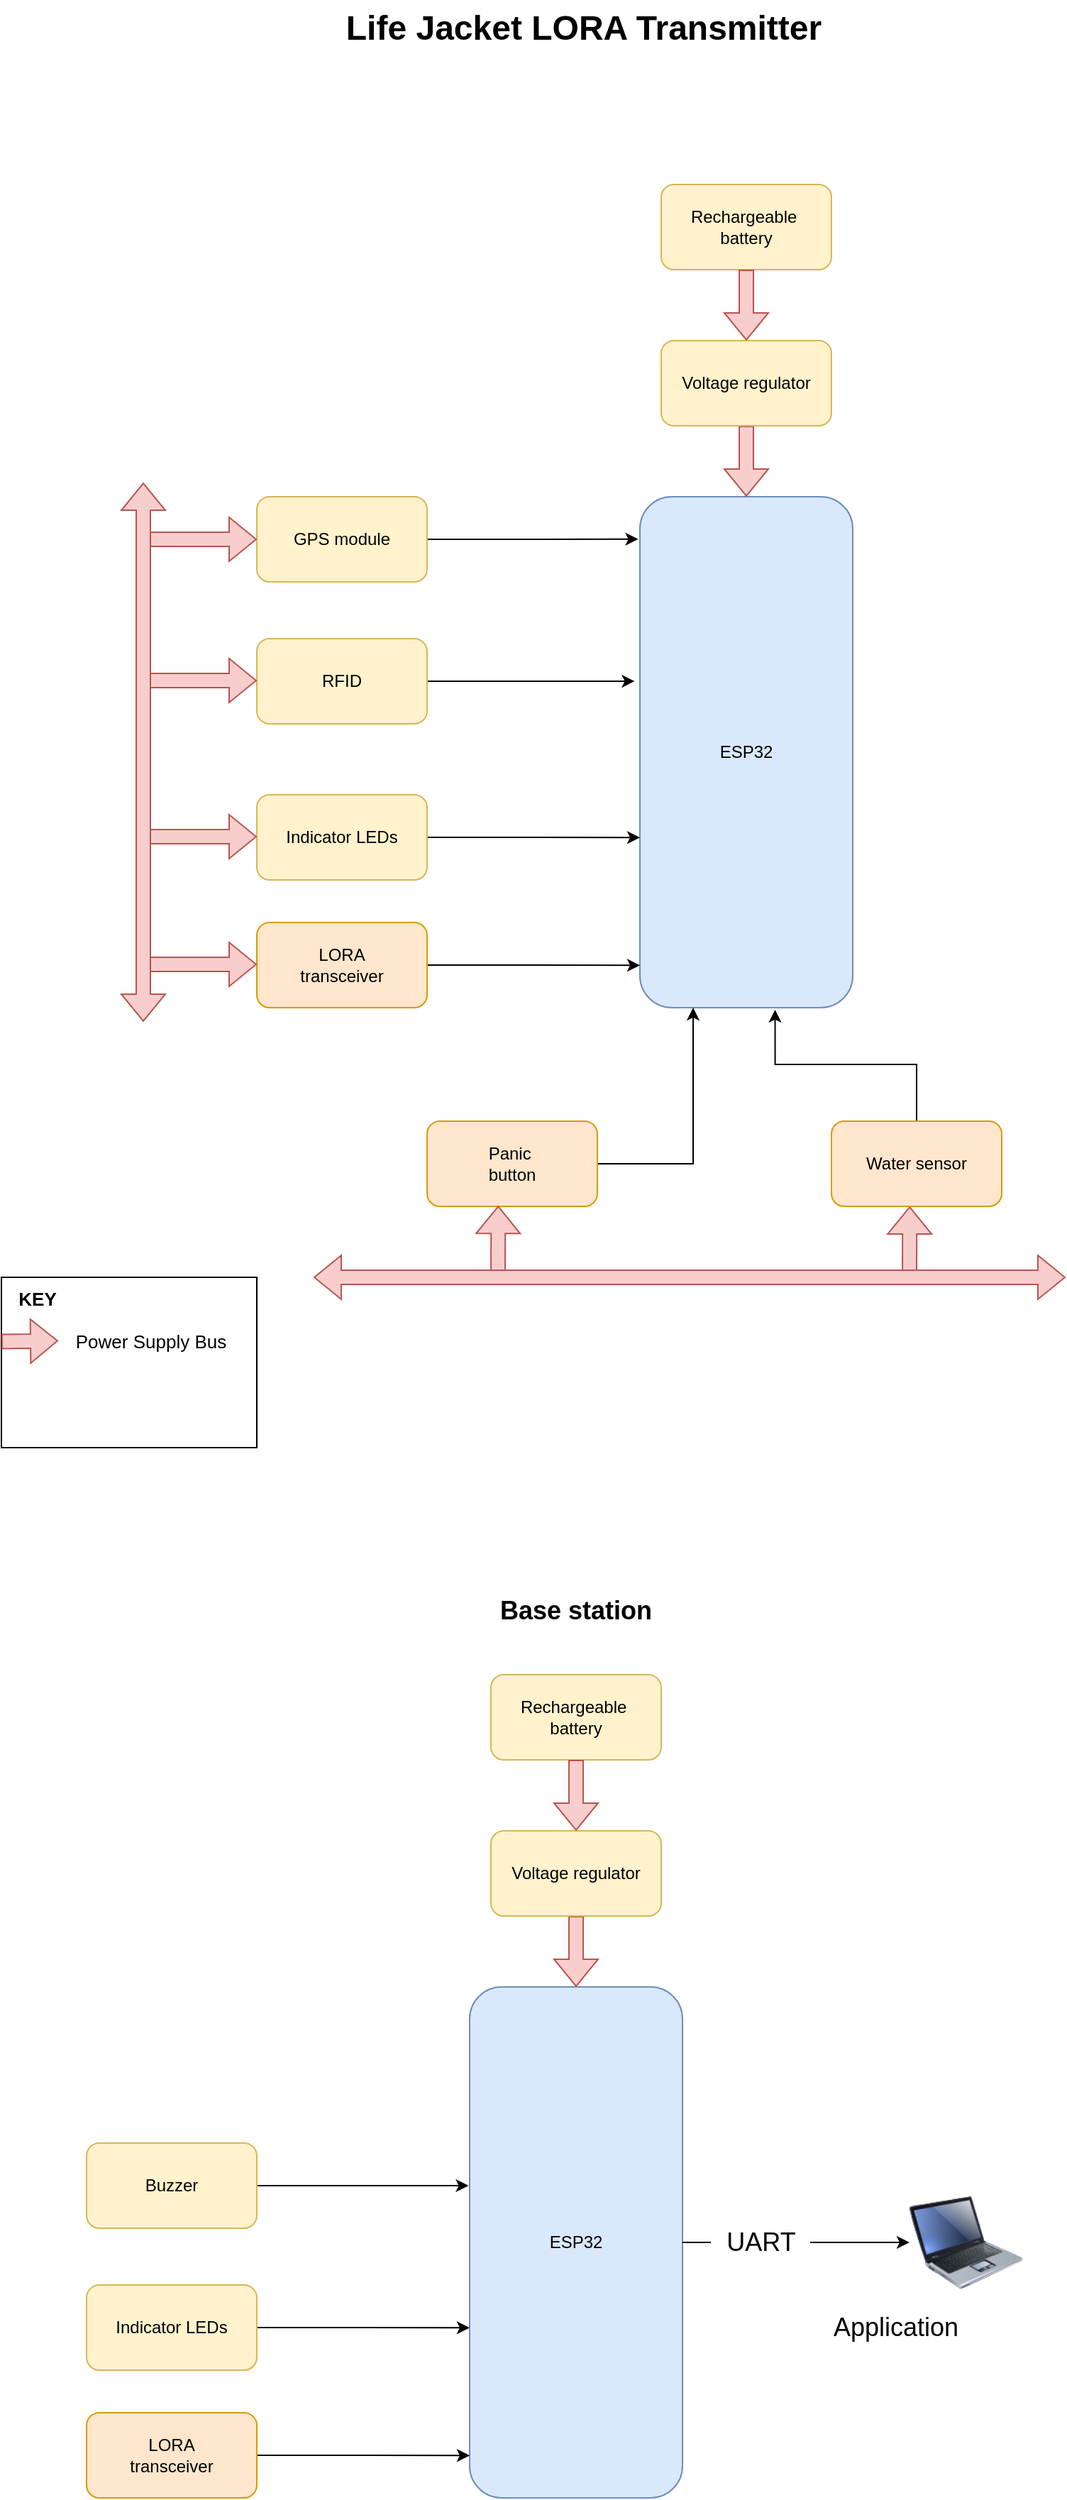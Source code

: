 <mxfile version="20.8.16" type="device"><diagram name="Page-1" id="3ecE0zmnim1xLubwZYuV"><mxGraphModel dx="913" dy="656" grid="1" gridSize="10" guides="1" tooltips="1" connect="1" arrows="1" fold="1" page="1" pageScale="1" pageWidth="850" pageHeight="1100" math="0" shadow="0"><root><mxCell id="0"/><mxCell id="1" parent="0"/><mxCell id="fuAw0lepp7Nw_24MzPjl-36" value="" style="rounded=0;whiteSpace=wrap;html=1;glass=0;sketch=0;fontSize=13;" vertex="1" parent="1"><mxGeometry x="40" y="950" width="180" height="120" as="geometry"/></mxCell><mxCell id="fuAw0lepp7Nw_24MzPjl-30" value="" style="shape=flexArrow;endArrow=classic;html=1;rounded=0;fillColor=#f8cecc;strokeColor=#b85450;entryX=0.418;entryY=0.993;entryDx=0;entryDy=0;entryPerimeter=0;" edge="1" parent="1"><mxGeometry width="50" height="50" relative="1" as="geometry"><mxPoint x="680" y="950.42" as="sourcePoint"/><mxPoint x="680.16" y="900.0" as="targetPoint"/></mxGeometry></mxCell><mxCell id="fuAw0lepp7Nw_24MzPjl-1" value="ESP32" style="rounded=1;whiteSpace=wrap;html=1;fillColor=#dae8fc;strokeColor=#6c8ebf;" vertex="1" parent="1"><mxGeometry x="490" y="400" width="150" height="360" as="geometry"/></mxCell><mxCell id="fuAw0lepp7Nw_24MzPjl-6" style="edgeStyle=orthogonalEdgeStyle;rounded=0;orthogonalLoop=1;jettySize=auto;html=1;entryX=-0.008;entryY=0.083;entryDx=0;entryDy=0;entryPerimeter=0;" edge="1" parent="1" source="fuAw0lepp7Nw_24MzPjl-2" target="fuAw0lepp7Nw_24MzPjl-1"><mxGeometry relative="1" as="geometry"/></mxCell><mxCell id="fuAw0lepp7Nw_24MzPjl-2" value="GPS module" style="rounded=1;whiteSpace=wrap;html=1;fillColor=#fff2cc;strokeColor=#d6b656;" vertex="1" parent="1"><mxGeometry x="220" y="400" width="120" height="60" as="geometry"/></mxCell><mxCell id="fuAw0lepp7Nw_24MzPjl-7" style="edgeStyle=orthogonalEdgeStyle;rounded=0;orthogonalLoop=1;jettySize=auto;html=1;entryX=-0.025;entryY=0.361;entryDx=0;entryDy=0;entryPerimeter=0;" edge="1" parent="1" source="fuAw0lepp7Nw_24MzPjl-3" target="fuAw0lepp7Nw_24MzPjl-1"><mxGeometry relative="1" as="geometry"/></mxCell><mxCell id="fuAw0lepp7Nw_24MzPjl-3" value="RFID" style="rounded=1;whiteSpace=wrap;html=1;fillColor=#fff2cc;strokeColor=#d6b656;" vertex="1" parent="1"><mxGeometry x="220" y="500" width="120" height="60" as="geometry"/></mxCell><mxCell id="fuAw0lepp7Nw_24MzPjl-8" style="edgeStyle=orthogonalEdgeStyle;rounded=0;orthogonalLoop=1;jettySize=auto;html=1;entryX=0;entryY=0.667;entryDx=0;entryDy=0;entryPerimeter=0;" edge="1" parent="1" source="fuAw0lepp7Nw_24MzPjl-4" target="fuAw0lepp7Nw_24MzPjl-1"><mxGeometry relative="1" as="geometry"/></mxCell><mxCell id="fuAw0lepp7Nw_24MzPjl-4" value="Indicator LEDs" style="rounded=1;whiteSpace=wrap;html=1;fillColor=#fff2cc;strokeColor=#d6b656;" vertex="1" parent="1"><mxGeometry x="220" y="610" width="120" height="60" as="geometry"/></mxCell><mxCell id="fuAw0lepp7Nw_24MzPjl-10" style="edgeStyle=orthogonalEdgeStyle;rounded=0;orthogonalLoop=1;jettySize=auto;html=1;entryX=0;entryY=0.917;entryDx=0;entryDy=0;entryPerimeter=0;" edge="1" parent="1" source="fuAw0lepp7Nw_24MzPjl-5" target="fuAw0lepp7Nw_24MzPjl-1"><mxGeometry relative="1" as="geometry"/></mxCell><mxCell id="fuAw0lepp7Nw_24MzPjl-5" value="LORA &lt;br&gt;transceiver" style="rounded=1;whiteSpace=wrap;html=1;fillColor=#ffe6cc;strokeColor=#d79b00;" vertex="1" parent="1"><mxGeometry x="220" y="700" width="120" height="60" as="geometry"/></mxCell><mxCell id="fuAw0lepp7Nw_24MzPjl-12" value="Rechargeable&amp;nbsp;&lt;br&gt;battery" style="rounded=1;whiteSpace=wrap;html=1;fillColor=#fff2cc;strokeColor=#d6b656;" vertex="1" parent="1"><mxGeometry x="505" y="180" width="120" height="60" as="geometry"/></mxCell><mxCell id="fuAw0lepp7Nw_24MzPjl-15" style="edgeStyle=orthogonalEdgeStyle;rounded=0;orthogonalLoop=1;jettySize=auto;html=1;entryX=0.5;entryY=0;entryDx=0;entryDy=0;shape=flexArrow;fillColor=#f8cecc;strokeColor=#b85450;" edge="1" parent="1" source="fuAw0lepp7Nw_24MzPjl-13" target="fuAw0lepp7Nw_24MzPjl-1"><mxGeometry relative="1" as="geometry"/></mxCell><mxCell id="fuAw0lepp7Nw_24MzPjl-13" value="Voltage regulator" style="rounded=1;whiteSpace=wrap;html=1;fillColor=#fff2cc;strokeColor=#d6b656;" vertex="1" parent="1"><mxGeometry x="505" y="290" width="120" height="60" as="geometry"/></mxCell><mxCell id="fuAw0lepp7Nw_24MzPjl-17" value="" style="shape=flexArrow;endArrow=classic;html=1;rounded=0;exitX=0.5;exitY=1;exitDx=0;exitDy=0;fillColor=#f8cecc;strokeColor=#b85450;" edge="1" parent="1" source="fuAw0lepp7Nw_24MzPjl-12" target="fuAw0lepp7Nw_24MzPjl-13"><mxGeometry width="50" height="50" relative="1" as="geometry"><mxPoint x="500" y="520" as="sourcePoint"/><mxPoint x="550" y="470" as="targetPoint"/></mxGeometry></mxCell><mxCell id="fuAw0lepp7Nw_24MzPjl-18" value="" style="shape=flexArrow;endArrow=classic;html=1;rounded=0;fillColor=#f8cecc;strokeColor=#b85450;entryX=0;entryY=0.5;entryDx=0;entryDy=0;" edge="1" parent="1" target="fuAw0lepp7Nw_24MzPjl-2"><mxGeometry width="50" height="50" relative="1" as="geometry"><mxPoint x="140" y="430" as="sourcePoint"/><mxPoint x="280.5" y="400" as="targetPoint"/></mxGeometry></mxCell><mxCell id="fuAw0lepp7Nw_24MzPjl-19" value="" style="shape=flexArrow;endArrow=classic;html=1;rounded=0;fillColor=#f8cecc;strokeColor=#b85450;entryX=0;entryY=0.5;entryDx=0;entryDy=0;" edge="1" parent="1"><mxGeometry width="50" height="50" relative="1" as="geometry"><mxPoint x="140" y="529.5" as="sourcePoint"/><mxPoint x="220" y="529.5" as="targetPoint"/></mxGeometry></mxCell><mxCell id="fuAw0lepp7Nw_24MzPjl-20" value="" style="shape=flexArrow;endArrow=classic;html=1;rounded=0;fillColor=#f8cecc;strokeColor=#b85450;entryX=0;entryY=0.5;entryDx=0;entryDy=0;" edge="1" parent="1"><mxGeometry width="50" height="50" relative="1" as="geometry"><mxPoint x="140" y="639.5" as="sourcePoint"/><mxPoint x="220" y="639.5" as="targetPoint"/></mxGeometry></mxCell><mxCell id="fuAw0lepp7Nw_24MzPjl-21" value="" style="shape=flexArrow;endArrow=classic;html=1;rounded=0;fillColor=#f8cecc;strokeColor=#b85450;entryX=0;entryY=0.5;entryDx=0;entryDy=0;" edge="1" parent="1"><mxGeometry width="50" height="50" relative="1" as="geometry"><mxPoint x="140" y="729.5" as="sourcePoint"/><mxPoint x="220" y="729.5" as="targetPoint"/></mxGeometry></mxCell><mxCell id="fuAw0lepp7Nw_24MzPjl-22" value="" style="shape=flexArrow;endArrow=classic;startArrow=classic;html=1;rounded=0;fillColor=#f8cecc;strokeColor=#b85450;" edge="1" parent="1"><mxGeometry width="100" height="100" relative="1" as="geometry"><mxPoint x="140" y="770" as="sourcePoint"/><mxPoint x="140" y="390" as="targetPoint"/></mxGeometry></mxCell><mxCell id="fuAw0lepp7Nw_24MzPjl-23" value="Life Jacket LORA Transmitter" style="text;strokeColor=none;fillColor=none;html=1;fontSize=24;fontStyle=1;verticalAlign=middle;align=center;" vertex="1" parent="1"><mxGeometry x="400" y="50" width="100" height="40" as="geometry"/></mxCell><mxCell id="fuAw0lepp7Nw_24MzPjl-25" style="edgeStyle=orthogonalEdgeStyle;rounded=0;orthogonalLoop=1;jettySize=auto;html=1;entryX=0.25;entryY=1;entryDx=0;entryDy=0;" edge="1" parent="1" source="fuAw0lepp7Nw_24MzPjl-24" target="fuAw0lepp7Nw_24MzPjl-1"><mxGeometry relative="1" as="geometry"/></mxCell><mxCell id="fuAw0lepp7Nw_24MzPjl-24" value="Panic&amp;nbsp;&lt;br&gt;button" style="rounded=1;whiteSpace=wrap;html=1;fillColor=#ffe6cc;strokeColor=#d79b00;" vertex="1" parent="1"><mxGeometry x="340" y="840" width="120" height="60" as="geometry"/></mxCell><mxCell id="fuAw0lepp7Nw_24MzPjl-27" style="edgeStyle=orthogonalEdgeStyle;rounded=0;orthogonalLoop=1;jettySize=auto;html=1;entryX=0.635;entryY=1.004;entryDx=0;entryDy=0;entryPerimeter=0;" edge="1" parent="1" source="fuAw0lepp7Nw_24MzPjl-26" target="fuAw0lepp7Nw_24MzPjl-1"><mxGeometry relative="1" as="geometry"/></mxCell><mxCell id="fuAw0lepp7Nw_24MzPjl-26" value="Water sensor" style="rounded=1;whiteSpace=wrap;html=1;fillColor=#ffe6cc;strokeColor=#d79b00;" vertex="1" parent="1"><mxGeometry x="625" y="840" width="120" height="60" as="geometry"/></mxCell><mxCell id="fuAw0lepp7Nw_24MzPjl-29" value="" style="shape=flexArrow;endArrow=classic;html=1;rounded=0;fillColor=#f8cecc;strokeColor=#b85450;entryX=0.418;entryY=0.993;entryDx=0;entryDy=0;entryPerimeter=0;" edge="1" parent="1" target="fuAw0lepp7Nw_24MzPjl-24"><mxGeometry width="50" height="50" relative="1" as="geometry"><mxPoint x="390" y="950" as="sourcePoint"/><mxPoint x="460" y="940" as="targetPoint"/></mxGeometry></mxCell><mxCell id="fuAw0lepp7Nw_24MzPjl-28" value="" style="shape=flexArrow;endArrow=classic;startArrow=classic;html=1;rounded=0;fillColor=#f8cecc;strokeColor=#b85450;" edge="1" parent="1"><mxGeometry width="100" height="100" relative="1" as="geometry"><mxPoint x="790" y="950" as="sourcePoint"/><mxPoint x="260" y="950" as="targetPoint"/></mxGeometry></mxCell><mxCell id="fuAw0lepp7Nw_24MzPjl-32" value="" style="shape=flexArrow;endArrow=classic;html=1;rounded=0;fillColor=#f8cecc;strokeColor=#b85450;" edge="1" parent="1"><mxGeometry width="50" height="50" relative="1" as="geometry"><mxPoint x="40" y="995.21" as="sourcePoint"/><mxPoint x="80" y="994.79" as="targetPoint"/></mxGeometry></mxCell><mxCell id="fuAw0lepp7Nw_24MzPjl-33" value="&lt;font style=&quot;font-size: 13px;&quot;&gt;Power Supply Bus&lt;/font&gt;" style="text;html=1;align=center;verticalAlign=middle;resizable=0;points=[];autosize=1;strokeColor=none;fillColor=none;" vertex="1" parent="1"><mxGeometry x="80" y="980" width="130" height="30" as="geometry"/></mxCell><mxCell id="fuAw0lepp7Nw_24MzPjl-34" value="&lt;b&gt;KEY&lt;/b&gt;" style="text;html=1;align=center;verticalAlign=middle;resizable=0;points=[];autosize=1;strokeColor=none;fillColor=none;fontSize=13;" vertex="1" parent="1"><mxGeometry x="40" y="950" width="50" height="30" as="geometry"/></mxCell><mxCell id="fuAw0lepp7Nw_24MzPjl-70" style="edgeStyle=orthogonalEdgeStyle;rounded=0;orthogonalLoop=1;jettySize=auto;html=1;fontSize=18;startArrow=none;" edge="1" parent="1" source="fuAw0lepp7Nw_24MzPjl-72" target="fuAw0lepp7Nw_24MzPjl-69"><mxGeometry relative="1" as="geometry"/></mxCell><mxCell id="fuAw0lepp7Nw_24MzPjl-39" value="ESP32" style="rounded=1;whiteSpace=wrap;html=1;fillColor=#dae8fc;strokeColor=#6c8ebf;" vertex="1" parent="1"><mxGeometry x="370" y="1450" width="150" height="360" as="geometry"/></mxCell><mxCell id="fuAw0lepp7Nw_24MzPjl-44" style="edgeStyle=orthogonalEdgeStyle;rounded=0;orthogonalLoop=1;jettySize=auto;html=1;entryX=0;entryY=0.667;entryDx=0;entryDy=0;entryPerimeter=0;" edge="1" parent="1" source="fuAw0lepp7Nw_24MzPjl-45" target="fuAw0lepp7Nw_24MzPjl-39"><mxGeometry relative="1" as="geometry"/></mxCell><mxCell id="fuAw0lepp7Nw_24MzPjl-45" value="Indicator LEDs" style="rounded=1;whiteSpace=wrap;html=1;fillColor=#fff2cc;strokeColor=#d6b656;" vertex="1" parent="1"><mxGeometry x="100" y="1660" width="120" height="60" as="geometry"/></mxCell><mxCell id="fuAw0lepp7Nw_24MzPjl-46" style="edgeStyle=orthogonalEdgeStyle;rounded=0;orthogonalLoop=1;jettySize=auto;html=1;entryX=0;entryY=0.917;entryDx=0;entryDy=0;entryPerimeter=0;" edge="1" parent="1" source="fuAw0lepp7Nw_24MzPjl-47" target="fuAw0lepp7Nw_24MzPjl-39"><mxGeometry relative="1" as="geometry"/></mxCell><mxCell id="fuAw0lepp7Nw_24MzPjl-47" value="LORA &lt;br&gt;transceiver" style="rounded=1;whiteSpace=wrap;html=1;fillColor=#ffe6cc;strokeColor=#d79b00;" vertex="1" parent="1"><mxGeometry x="100" y="1750" width="120" height="60" as="geometry"/></mxCell><mxCell id="fuAw0lepp7Nw_24MzPjl-48" value="Rechargeable&amp;nbsp;&lt;br&gt;battery" style="rounded=1;whiteSpace=wrap;html=1;fillColor=#fff2cc;strokeColor=#d6b656;" vertex="1" parent="1"><mxGeometry x="385" y="1230" width="120" height="60" as="geometry"/></mxCell><mxCell id="fuAw0lepp7Nw_24MzPjl-49" style="edgeStyle=orthogonalEdgeStyle;rounded=0;orthogonalLoop=1;jettySize=auto;html=1;entryX=0.5;entryY=0;entryDx=0;entryDy=0;shape=flexArrow;fillColor=#f8cecc;strokeColor=#b85450;" edge="1" parent="1" source="fuAw0lepp7Nw_24MzPjl-50" target="fuAw0lepp7Nw_24MzPjl-39"><mxGeometry relative="1" as="geometry"/></mxCell><mxCell id="fuAw0lepp7Nw_24MzPjl-50" value="Voltage regulator" style="rounded=1;whiteSpace=wrap;html=1;fillColor=#fff2cc;strokeColor=#d6b656;" vertex="1" parent="1"><mxGeometry x="385" y="1340" width="120" height="60" as="geometry"/></mxCell><mxCell id="fuAw0lepp7Nw_24MzPjl-51" value="" style="shape=flexArrow;endArrow=classic;html=1;rounded=0;exitX=0.5;exitY=1;exitDx=0;exitDy=0;fillColor=#f8cecc;strokeColor=#b85450;" edge="1" parent="1" source="fuAw0lepp7Nw_24MzPjl-48" target="fuAw0lepp7Nw_24MzPjl-50"><mxGeometry width="50" height="50" relative="1" as="geometry"><mxPoint x="380" y="1570" as="sourcePoint"/><mxPoint x="430" y="1520" as="targetPoint"/></mxGeometry></mxCell><mxCell id="fuAw0lepp7Nw_24MzPjl-67" value="&lt;b&gt;&lt;font style=&quot;font-size: 18px;&quot;&gt;Base station&lt;/font&gt;&lt;/b&gt;" style="text;strokeColor=none;align=center;fillColor=none;html=1;verticalAlign=middle;whiteSpace=wrap;rounded=0;fontSize=13;" vertex="1" parent="1"><mxGeometry x="295" y="1170" width="300" height="30" as="geometry"/></mxCell><mxCell id="fuAw0lepp7Nw_24MzPjl-69" value="" style="image;html=1;image=img/lib/clip_art/computers/Laptop_128x128.png;rounded=0;glass=0;sketch=0;fontSize=18;" vertex="1" parent="1"><mxGeometry x="680" y="1590" width="80" height="80" as="geometry"/></mxCell><mxCell id="fuAw0lepp7Nw_24MzPjl-71" value="Application" style="text;html=1;align=center;verticalAlign=middle;resizable=0;points=[];autosize=1;strokeColor=none;fillColor=none;fontSize=18;" vertex="1" parent="1"><mxGeometry x="615" y="1670" width="110" height="40" as="geometry"/></mxCell><mxCell id="fuAw0lepp7Nw_24MzPjl-73" value="" style="edgeStyle=orthogonalEdgeStyle;rounded=0;orthogonalLoop=1;jettySize=auto;html=1;fontSize=18;endArrow=none;" edge="1" parent="1" source="fuAw0lepp7Nw_24MzPjl-39" target="fuAw0lepp7Nw_24MzPjl-72"><mxGeometry relative="1" as="geometry"><mxPoint x="520" y="1630" as="sourcePoint"/><mxPoint x="630" y="1630" as="targetPoint"/></mxGeometry></mxCell><mxCell id="fuAw0lepp7Nw_24MzPjl-72" value="UART" style="text;html=1;align=center;verticalAlign=middle;resizable=0;points=[];autosize=1;strokeColor=none;fillColor=none;fontSize=18;" vertex="1" parent="1"><mxGeometry x="540" y="1610" width="70" height="40" as="geometry"/></mxCell><mxCell id="fuAw0lepp7Nw_24MzPjl-78" style="edgeStyle=orthogonalEdgeStyle;rounded=0;orthogonalLoop=1;jettySize=auto;html=1;entryX=-0.005;entryY=0.389;entryDx=0;entryDy=0;entryPerimeter=0;fontSize=18;" edge="1" parent="1" source="fuAw0lepp7Nw_24MzPjl-76" target="fuAw0lepp7Nw_24MzPjl-39"><mxGeometry relative="1" as="geometry"/></mxCell><mxCell id="fuAw0lepp7Nw_24MzPjl-76" value="Buzzer" style="rounded=1;whiteSpace=wrap;html=1;fillColor=#fff2cc;strokeColor=#d6b656;" vertex="1" parent="1"><mxGeometry x="100" y="1560" width="120" height="60" as="geometry"/></mxCell></root></mxGraphModel></diagram></mxfile>